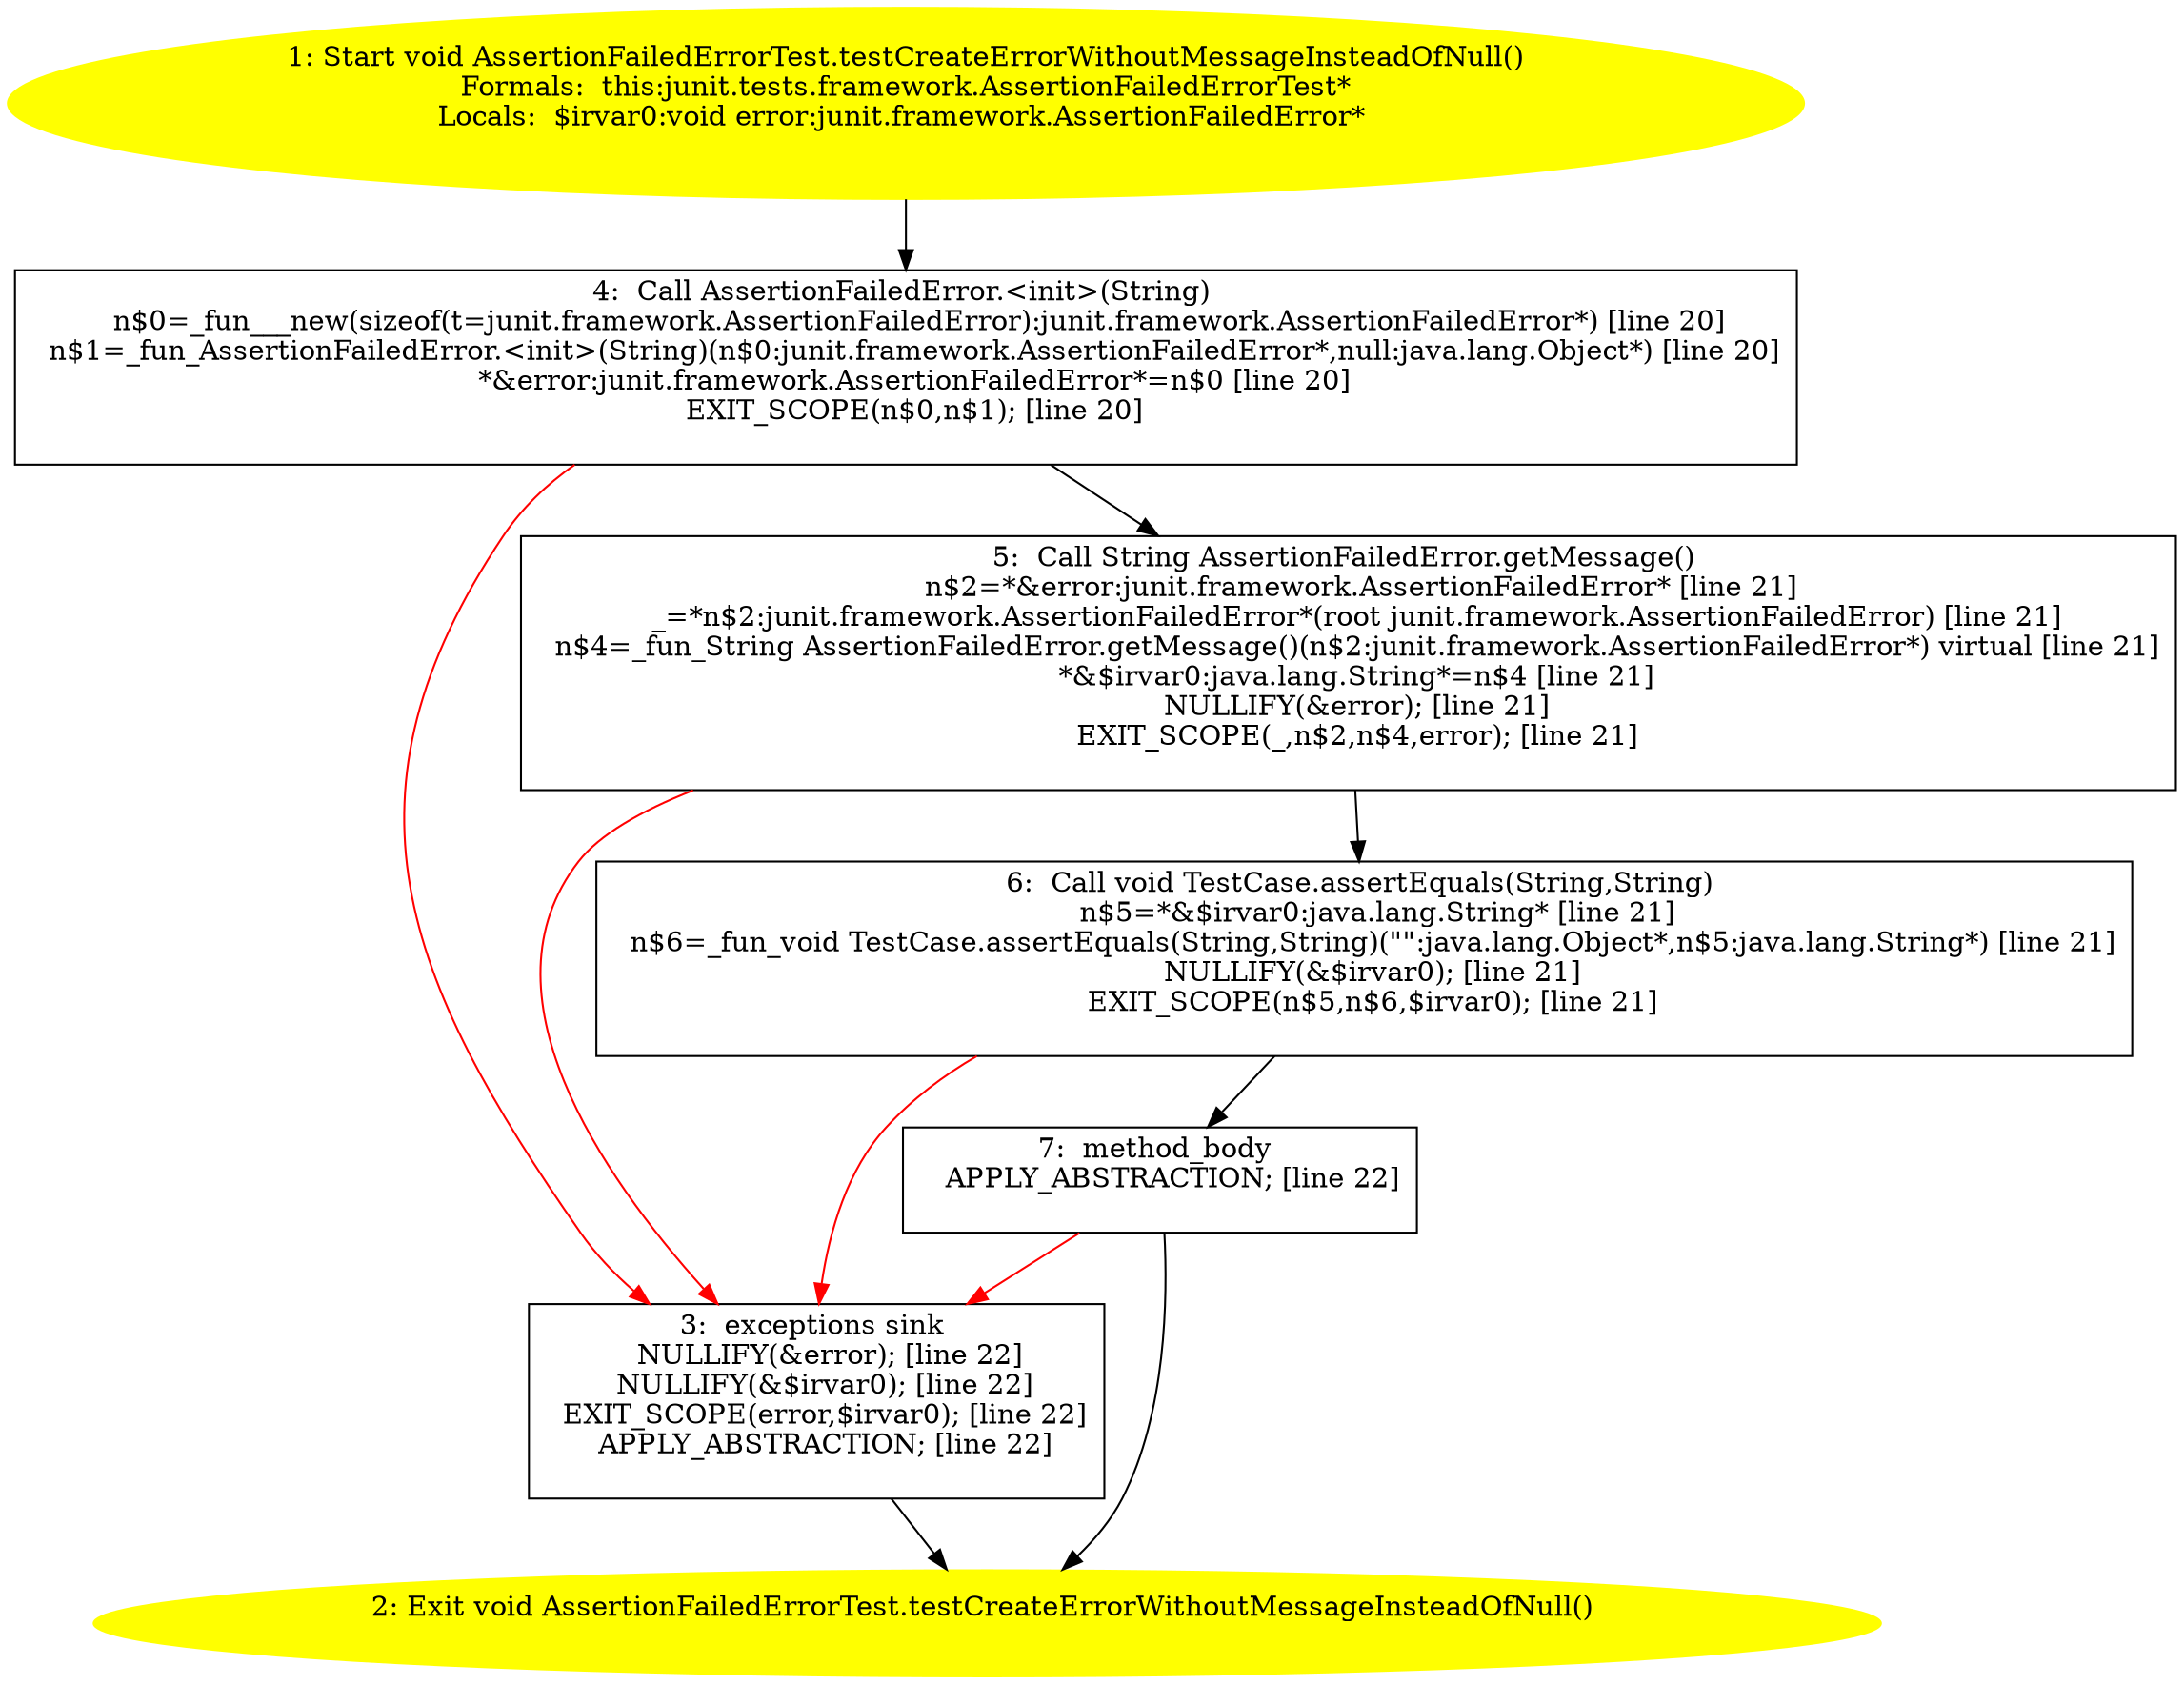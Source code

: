 /* @generated */
digraph cfg {
"junit.tests.framework.AssertionFailedErrorTest.testCreateErrorWithoutMessageInsteadOfNull():void.49b9ee7089af72f591620a98633342e8_1" [label="1: Start void AssertionFailedErrorTest.testCreateErrorWithoutMessageInsteadOfNull()\nFormals:  this:junit.tests.framework.AssertionFailedErrorTest*\nLocals:  $irvar0:void error:junit.framework.AssertionFailedError* \n  " color=yellow style=filled]
	

	 "junit.tests.framework.AssertionFailedErrorTest.testCreateErrorWithoutMessageInsteadOfNull():void.49b9ee7089af72f591620a98633342e8_1" -> "junit.tests.framework.AssertionFailedErrorTest.testCreateErrorWithoutMessageInsteadOfNull():void.49b9ee7089af72f591620a98633342e8_4" ;
"junit.tests.framework.AssertionFailedErrorTest.testCreateErrorWithoutMessageInsteadOfNull():void.49b9ee7089af72f591620a98633342e8_2" [label="2: Exit void AssertionFailedErrorTest.testCreateErrorWithoutMessageInsteadOfNull() \n  " color=yellow style=filled]
	

"junit.tests.framework.AssertionFailedErrorTest.testCreateErrorWithoutMessageInsteadOfNull():void.49b9ee7089af72f591620a98633342e8_3" [label="3:  exceptions sink \n   NULLIFY(&error); [line 22]\n  NULLIFY(&$irvar0); [line 22]\n  EXIT_SCOPE(error,$irvar0); [line 22]\n  APPLY_ABSTRACTION; [line 22]\n " shape="box"]
	

	 "junit.tests.framework.AssertionFailedErrorTest.testCreateErrorWithoutMessageInsteadOfNull():void.49b9ee7089af72f591620a98633342e8_3" -> "junit.tests.framework.AssertionFailedErrorTest.testCreateErrorWithoutMessageInsteadOfNull():void.49b9ee7089af72f591620a98633342e8_2" ;
"junit.tests.framework.AssertionFailedErrorTest.testCreateErrorWithoutMessageInsteadOfNull():void.49b9ee7089af72f591620a98633342e8_4" [label="4:  Call AssertionFailedError.<init>(String) \n   n$0=_fun___new(sizeof(t=junit.framework.AssertionFailedError):junit.framework.AssertionFailedError*) [line 20]\n  n$1=_fun_AssertionFailedError.<init>(String)(n$0:junit.framework.AssertionFailedError*,null:java.lang.Object*) [line 20]\n  *&error:junit.framework.AssertionFailedError*=n$0 [line 20]\n  EXIT_SCOPE(n$0,n$1); [line 20]\n " shape="box"]
	

	 "junit.tests.framework.AssertionFailedErrorTest.testCreateErrorWithoutMessageInsteadOfNull():void.49b9ee7089af72f591620a98633342e8_4" -> "junit.tests.framework.AssertionFailedErrorTest.testCreateErrorWithoutMessageInsteadOfNull():void.49b9ee7089af72f591620a98633342e8_5" ;
	 "junit.tests.framework.AssertionFailedErrorTest.testCreateErrorWithoutMessageInsteadOfNull():void.49b9ee7089af72f591620a98633342e8_4" -> "junit.tests.framework.AssertionFailedErrorTest.testCreateErrorWithoutMessageInsteadOfNull():void.49b9ee7089af72f591620a98633342e8_3" [color="red" ];
"junit.tests.framework.AssertionFailedErrorTest.testCreateErrorWithoutMessageInsteadOfNull():void.49b9ee7089af72f591620a98633342e8_5" [label="5:  Call String AssertionFailedError.getMessage() \n   n$2=*&error:junit.framework.AssertionFailedError* [line 21]\n  _=*n$2:junit.framework.AssertionFailedError*(root junit.framework.AssertionFailedError) [line 21]\n  n$4=_fun_String AssertionFailedError.getMessage()(n$2:junit.framework.AssertionFailedError*) virtual [line 21]\n  *&$irvar0:java.lang.String*=n$4 [line 21]\n  NULLIFY(&error); [line 21]\n  EXIT_SCOPE(_,n$2,n$4,error); [line 21]\n " shape="box"]
	

	 "junit.tests.framework.AssertionFailedErrorTest.testCreateErrorWithoutMessageInsteadOfNull():void.49b9ee7089af72f591620a98633342e8_5" -> "junit.tests.framework.AssertionFailedErrorTest.testCreateErrorWithoutMessageInsteadOfNull():void.49b9ee7089af72f591620a98633342e8_6" ;
	 "junit.tests.framework.AssertionFailedErrorTest.testCreateErrorWithoutMessageInsteadOfNull():void.49b9ee7089af72f591620a98633342e8_5" -> "junit.tests.framework.AssertionFailedErrorTest.testCreateErrorWithoutMessageInsteadOfNull():void.49b9ee7089af72f591620a98633342e8_3" [color="red" ];
"junit.tests.framework.AssertionFailedErrorTest.testCreateErrorWithoutMessageInsteadOfNull():void.49b9ee7089af72f591620a98633342e8_6" [label="6:  Call void TestCase.assertEquals(String,String) \n   n$5=*&$irvar0:java.lang.String* [line 21]\n  n$6=_fun_void TestCase.assertEquals(String,String)(\"\":java.lang.Object*,n$5:java.lang.String*) [line 21]\n  NULLIFY(&$irvar0); [line 21]\n  EXIT_SCOPE(n$5,n$6,$irvar0); [line 21]\n " shape="box"]
	

	 "junit.tests.framework.AssertionFailedErrorTest.testCreateErrorWithoutMessageInsteadOfNull():void.49b9ee7089af72f591620a98633342e8_6" -> "junit.tests.framework.AssertionFailedErrorTest.testCreateErrorWithoutMessageInsteadOfNull():void.49b9ee7089af72f591620a98633342e8_7" ;
	 "junit.tests.framework.AssertionFailedErrorTest.testCreateErrorWithoutMessageInsteadOfNull():void.49b9ee7089af72f591620a98633342e8_6" -> "junit.tests.framework.AssertionFailedErrorTest.testCreateErrorWithoutMessageInsteadOfNull():void.49b9ee7089af72f591620a98633342e8_3" [color="red" ];
"junit.tests.framework.AssertionFailedErrorTest.testCreateErrorWithoutMessageInsteadOfNull():void.49b9ee7089af72f591620a98633342e8_7" [label="7:  method_body \n   APPLY_ABSTRACTION; [line 22]\n " shape="box"]
	

	 "junit.tests.framework.AssertionFailedErrorTest.testCreateErrorWithoutMessageInsteadOfNull():void.49b9ee7089af72f591620a98633342e8_7" -> "junit.tests.framework.AssertionFailedErrorTest.testCreateErrorWithoutMessageInsteadOfNull():void.49b9ee7089af72f591620a98633342e8_2" ;
	 "junit.tests.framework.AssertionFailedErrorTest.testCreateErrorWithoutMessageInsteadOfNull():void.49b9ee7089af72f591620a98633342e8_7" -> "junit.tests.framework.AssertionFailedErrorTest.testCreateErrorWithoutMessageInsteadOfNull():void.49b9ee7089af72f591620a98633342e8_3" [color="red" ];
}
